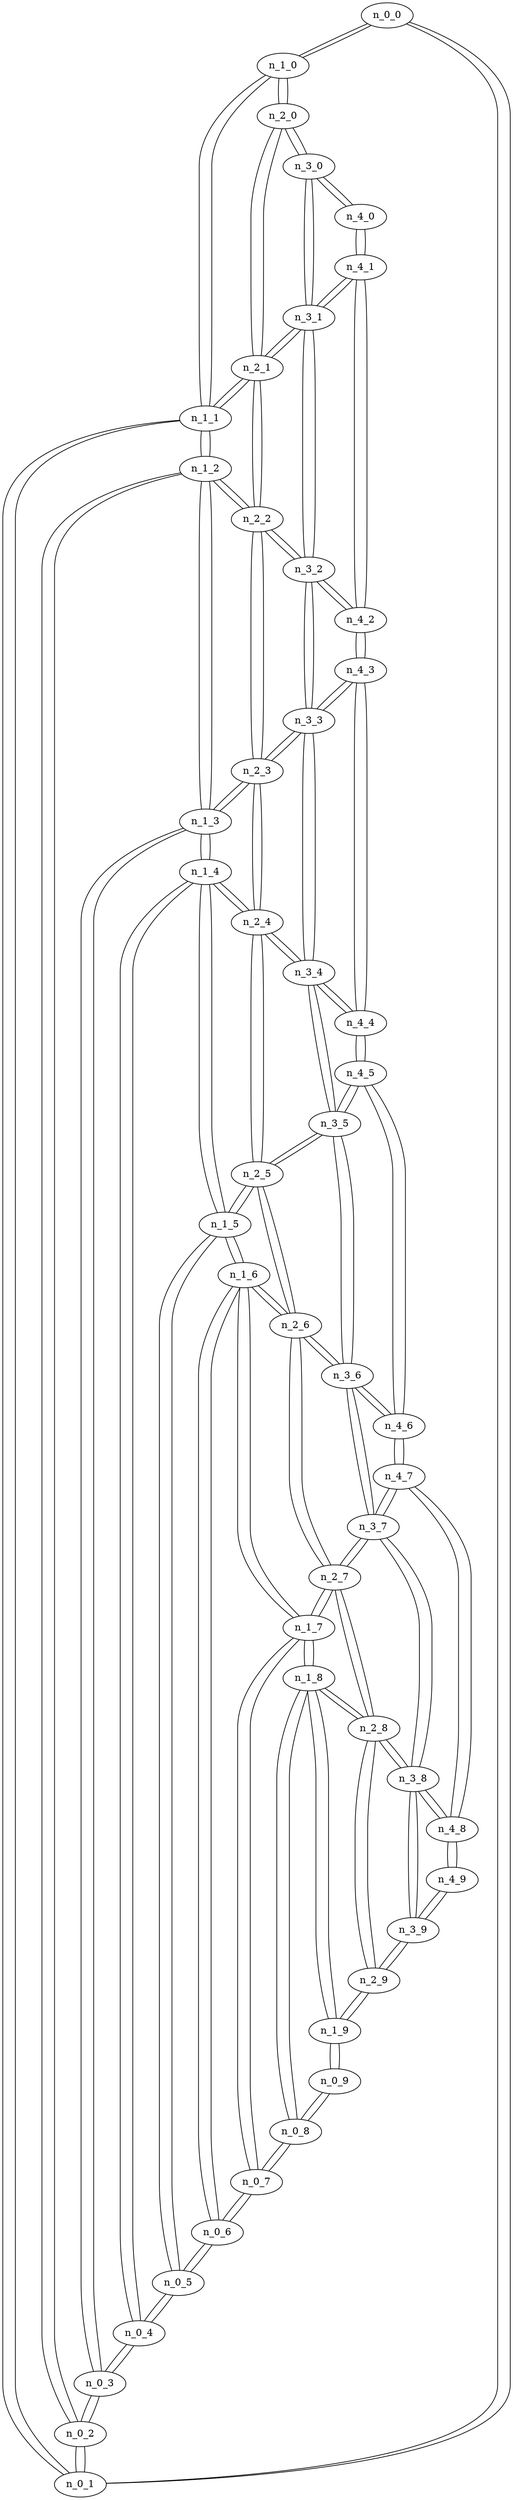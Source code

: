 graph g1 {
n_0_0--n_1_0
n_0_0--n_0_1
n_0_1--n_0_0
n_0_1--n_1_1
n_0_1--n_0_2
n_0_2--n_0_1
n_0_2--n_1_2
n_0_2--n_0_3
n_0_3--n_0_2
n_0_3--n_1_3
n_0_3--n_0_4
n_0_4--n_0_3
n_0_4--n_1_4
n_0_4--n_0_5
n_0_5--n_0_4
n_0_5--n_1_5
n_0_5--n_0_6
n_0_6--n_0_5
n_0_6--n_1_6
n_0_6--n_0_7
n_0_7--n_0_6
n_0_7--n_1_7
n_0_7--n_0_8
n_0_8--n_0_7
n_0_8--n_1_8
n_0_8--n_0_9
n_0_9--n_0_8
n_0_9--n_1_9
n_1_0--n_0_0
n_1_0--n_2_0
n_1_0--n_1_1
n_1_1--n_0_1
n_1_1--n_1_0
n_1_1--n_2_1
n_1_1--n_1_2
n_1_2--n_0_2
n_1_2--n_1_1
n_1_2--n_2_2
n_1_2--n_1_3
n_1_3--n_0_3
n_1_3--n_1_2
n_1_3--n_2_3
n_1_3--n_1_4
n_1_4--n_0_4
n_1_4--n_1_3
n_1_4--n_2_4
n_1_4--n_1_5
n_1_5--n_0_5
n_1_5--n_1_4
n_1_5--n_2_5
n_1_5--n_1_6
n_1_6--n_0_6
n_1_6--n_1_5
n_1_6--n_2_6
n_1_6--n_1_7
n_1_7--n_0_7
n_1_7--n_1_6
n_1_7--n_2_7
n_1_7--n_1_8
n_1_8--n_0_8
n_1_8--n_1_7
n_1_8--n_2_8
n_1_8--n_1_9
n_1_9--n_0_9
n_1_9--n_1_8
n_1_9--n_2_9
n_2_0--n_1_0
n_2_0--n_3_0
n_2_0--n_2_1
n_2_1--n_1_1
n_2_1--n_2_0
n_2_1--n_3_1
n_2_1--n_2_2
n_2_2--n_1_2
n_2_2--n_2_1
n_2_2--n_3_2
n_2_2--n_2_3
n_2_3--n_1_3
n_2_3--n_2_2
n_2_3--n_3_3
n_2_3--n_2_4
n_2_4--n_1_4
n_2_4--n_2_3
n_2_4--n_3_4
n_2_4--n_2_5
n_2_5--n_1_5
n_2_5--n_2_4
n_2_5--n_3_5
n_2_5--n_2_6
n_2_6--n_1_6
n_2_6--n_2_5
n_2_6--n_3_6
n_2_6--n_2_7
n_2_7--n_1_7
n_2_7--n_2_6
n_2_7--n_3_7
n_2_7--n_2_8
n_2_8--n_1_8
n_2_8--n_2_7
n_2_8--n_3_8
n_2_8--n_2_9
n_2_9--n_1_9
n_2_9--n_2_8
n_2_9--n_3_9
n_3_0--n_2_0
n_3_0--n_4_0
n_3_0--n_3_1
n_3_1--n_2_1
n_3_1--n_3_0
n_3_1--n_4_1
n_3_1--n_3_2
n_3_2--n_2_2
n_3_2--n_3_1
n_3_2--n_4_2
n_3_2--n_3_3
n_3_3--n_2_3
n_3_3--n_3_2
n_3_3--n_4_3
n_3_3--n_3_4
n_3_4--n_2_4
n_3_4--n_3_3
n_3_4--n_4_4
n_3_4--n_3_5
n_3_5--n_2_5
n_3_5--n_3_4
n_3_5--n_4_5
n_3_5--n_3_6
n_3_6--n_2_6
n_3_6--n_3_5
n_3_6--n_4_6
n_3_6--n_3_7
n_3_7--n_2_7
n_3_7--n_3_6
n_3_7--n_4_7
n_3_7--n_3_8
n_3_8--n_2_8
n_3_8--n_3_7
n_3_8--n_4_8
n_3_8--n_3_9
n_3_9--n_2_9
n_3_9--n_3_8
n_3_9--n_4_9
n_4_0--n_3_0
n_4_0--n_4_1
n_4_1--n_3_1
n_4_1--n_4_0
n_4_1--n_4_2
n_4_2--n_3_2
n_4_2--n_4_1
n_4_2--n_4_3
n_4_3--n_3_3
n_4_3--n_4_2
n_4_3--n_4_4
n_4_4--n_3_4
n_4_4--n_4_3
n_4_4--n_4_5
n_4_5--n_3_5
n_4_5--n_4_4
n_4_5--n_4_6
n_4_6--n_3_6
n_4_6--n_4_5
n_4_6--n_4_7
n_4_7--n_3_7
n_4_7--n_4_6
n_4_7--n_4_8
n_4_8--n_3_8
n_4_8--n_4_7
n_4_8--n_4_9
n_4_9--n_3_9
n_4_9--n_4_8
}